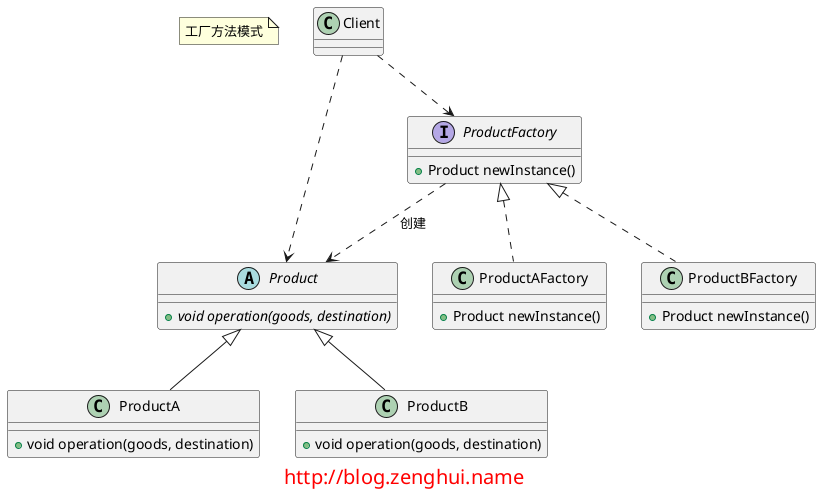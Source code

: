 @startuml

note "工厂方法模式" as name

abstract class Product{
    + {abstract} void operation(goods, destination)
}

class ProductA extends Product{
    + void operation(goods, destination)
}

class ProductB extends Product{
    + void operation(goods, destination)
}

interface ProductFactory{
    + Product newInstance()
}

class ProductAFactory implements ProductFactory{
    + Product newInstance()
}

class ProductBFactory implements ProductFactory{
    + Product newInstance()
}


ProductFactory ..> Product : 创建

class Client{
}

Client ..> ProductFactory
Client ..> Product

footer
<font size="20" color="red">http://blog.zenghui.name</font>
endfooter

@enduml